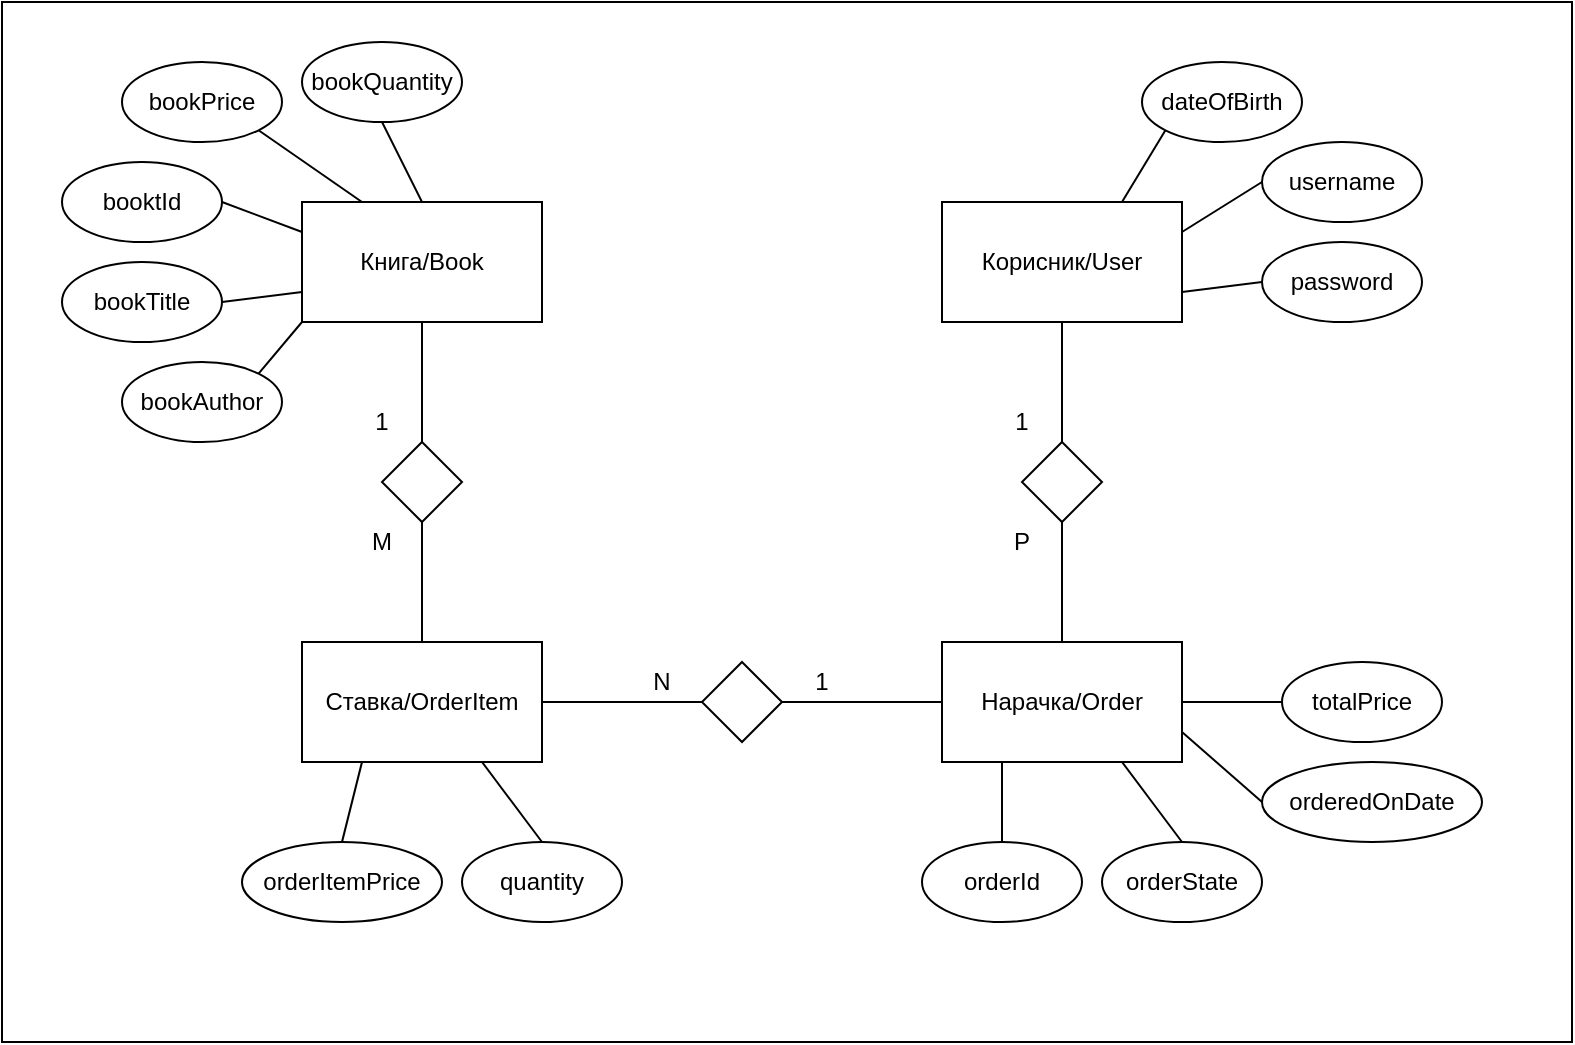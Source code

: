 <mxfile version="14.5.8" type="device"><diagram id="3axH4S15u1HqWxx1db2j" name="Page-1"><mxGraphModel dx="868" dy="1560" grid="1" gridSize="10" guides="1" tooltips="1" connect="1" arrows="1" fold="1" page="1" pageScale="1" pageWidth="850" pageHeight="1100" math="0" shadow="0"><root><mxCell id="0"/><mxCell id="1" parent="0"/><mxCell id="IbdRCE8OJRmTxXb_8txe-1" value="Книга/Book" style="rounded=0;whiteSpace=wrap;html=1;" vertex="1" parent="1"><mxGeometry x="400" y="-80" width="120" height="60" as="geometry"/></mxCell><mxCell id="IbdRCE8OJRmTxXb_8txe-2" value="Ставка/OrderItem" style="rounded=0;whiteSpace=wrap;html=1;" vertex="1" parent="1"><mxGeometry x="400" y="140" width="120" height="60" as="geometry"/></mxCell><mxCell id="IbdRCE8OJRmTxXb_8txe-3" value="Нарачка/Order" style="rounded=0;whiteSpace=wrap;html=1;" vertex="1" parent="1"><mxGeometry x="720" y="140" width="120" height="60" as="geometry"/></mxCell><mxCell id="IbdRCE8OJRmTxXb_8txe-4" value="" style="rhombus;whiteSpace=wrap;html=1;" vertex="1" parent="1"><mxGeometry x="600" y="150" width="40" height="40" as="geometry"/></mxCell><mxCell id="IbdRCE8OJRmTxXb_8txe-5" value="" style="rhombus;whiteSpace=wrap;html=1;" vertex="1" parent="1"><mxGeometry x="440" y="40" width="40" height="40" as="geometry"/></mxCell><mxCell id="IbdRCE8OJRmTxXb_8txe-6" value="" style="endArrow=none;html=1;exitX=0.5;exitY=1;exitDx=0;exitDy=0;entryX=0.5;entryY=0;entryDx=0;entryDy=0;" edge="1" parent="1" source="IbdRCE8OJRmTxXb_8txe-1" target="IbdRCE8OJRmTxXb_8txe-5"><mxGeometry width="50" height="50" relative="1" as="geometry"><mxPoint x="630" y="150" as="sourcePoint"/><mxPoint x="680" y="100" as="targetPoint"/></mxGeometry></mxCell><mxCell id="IbdRCE8OJRmTxXb_8txe-7" value="" style="endArrow=none;html=1;entryX=0.5;entryY=0;entryDx=0;entryDy=0;exitX=0.5;exitY=1;exitDx=0;exitDy=0;" edge="1" parent="1" source="IbdRCE8OJRmTxXb_8txe-5" target="IbdRCE8OJRmTxXb_8txe-2"><mxGeometry width="50" height="50" relative="1" as="geometry"><mxPoint x="480" y="270" as="sourcePoint"/><mxPoint x="530" y="220" as="targetPoint"/></mxGeometry></mxCell><mxCell id="IbdRCE8OJRmTxXb_8txe-8" value="" style="endArrow=none;html=1;entryX=0;entryY=0.5;entryDx=0;entryDy=0;exitX=1;exitY=0.5;exitDx=0;exitDy=0;" edge="1" parent="1" source="IbdRCE8OJRmTxXb_8txe-2" target="IbdRCE8OJRmTxXb_8txe-4"><mxGeometry width="50" height="50" relative="1" as="geometry"><mxPoint x="490" y="280" as="sourcePoint"/><mxPoint x="540" y="230" as="targetPoint"/></mxGeometry></mxCell><mxCell id="IbdRCE8OJRmTxXb_8txe-9" value="" style="endArrow=none;html=1;entryX=0;entryY=0.5;entryDx=0;entryDy=0;exitX=1;exitY=0.5;exitDx=0;exitDy=0;" edge="1" parent="1" source="IbdRCE8OJRmTxXb_8txe-4" target="IbdRCE8OJRmTxXb_8txe-3"><mxGeometry width="50" height="50" relative="1" as="geometry"><mxPoint x="500" y="290" as="sourcePoint"/><mxPoint x="550" y="240" as="targetPoint"/></mxGeometry></mxCell><mxCell id="IbdRCE8OJRmTxXb_8txe-10" value="N" style="text;html=1;strokeColor=none;fillColor=none;align=center;verticalAlign=middle;whiteSpace=wrap;rounded=0;" vertex="1" parent="1"><mxGeometry x="560" y="150" width="40" height="20" as="geometry"/></mxCell><mxCell id="IbdRCE8OJRmTxXb_8txe-11" value="1&lt;span style=&quot;color: rgba(0 , 0 , 0 , 0) ; font-family: monospace ; font-size: 0px&quot;&gt;%3CmxGraphModel%3E%3Croot%3E%3CmxCell%20id%3D%220%22%2F%3E%3CmxCell%20id%3D%221%22%20parent%3D%220%22%2F%3E%3CmxCell%20id%3D%222%22%20value%3D%22N%22%20style%3D%22text%3Bhtml%3D1%3BstrokeColor%3Dnone%3BfillColor%3Dnone%3Balign%3Dcenter%3BverticalAlign%3Dmiddle%3BwhiteSpace%3Dwrap%3Brounded%3D0%3B%22%20vertex%3D%221%22%20parent%3D%221%22%3E%3CmxGeometry%20x%3D%22560%22%20y%3D%22150%22%20width%3D%2240%22%20height%3D%2220%22%20as%3D%22geometry%22%2F%3E%3C%2FmxCell%3E%3C%2Froot%3E%3C%2FmxGraphModel%3E&lt;/span&gt;" style="text;html=1;strokeColor=none;fillColor=none;align=center;verticalAlign=middle;whiteSpace=wrap;rounded=0;" vertex="1" parent="1"><mxGeometry x="640" y="150" width="40" height="20" as="geometry"/></mxCell><mxCell id="IbdRCE8OJRmTxXb_8txe-12" value="1&lt;span style=&quot;color: rgba(0 , 0 , 0 , 0) ; font-family: monospace ; font-size: 0px&quot;&gt;%3CmxGraphModel%3E%3Croot%3E%3CmxCell%20id%3D%220%22%2F%3E%3CmxCell%20id%3D%221%22%20parent%3D%220%22%2F%3E%3CmxCell%20id%3D%222%22%20value%3D%22N%22%20style%3D%22text%3Bhtml%3D1%3BstrokeColor%3Dnone%3BfillColor%3Dnone%3Balign%3Dcenter%3BverticalAlign%3Dmiddle%3BwhiteSpace%3Dwrap%3Brounded%3D0%3B%22%20vertex%3D%221%22%20parent%3D%221%22%3E%3CmxGeometry%20x%3D%22560%22%20y%3D%22150%22%20width%3D%2240%22%20height%3D%2220%22%20as%3D%22geometry%22%2F%3E%3C%2FmxCell%3E%3C%2Froot%3E%3C%2FmxGraphModel%3E&lt;/span&gt;" style="text;html=1;strokeColor=none;fillColor=none;align=center;verticalAlign=middle;whiteSpace=wrap;rounded=0;" vertex="1" parent="1"><mxGeometry x="420" y="20" width="40" height="20" as="geometry"/></mxCell><mxCell id="IbdRCE8OJRmTxXb_8txe-13" value="M" style="text;html=1;strokeColor=none;fillColor=none;align=center;verticalAlign=middle;whiteSpace=wrap;rounded=0;" vertex="1" parent="1"><mxGeometry x="420" y="80" width="40" height="20" as="geometry"/></mxCell><mxCell id="IbdRCE8OJRmTxXb_8txe-14" value="Корисник/User" style="rounded=0;whiteSpace=wrap;html=1;" vertex="1" parent="1"><mxGeometry x="720" y="-80" width="120" height="60" as="geometry"/></mxCell><mxCell id="IbdRCE8OJRmTxXb_8txe-15" value="" style="rhombus;whiteSpace=wrap;html=1;" vertex="1" parent="1"><mxGeometry x="760" y="40" width="40" height="40" as="geometry"/></mxCell><mxCell id="IbdRCE8OJRmTxXb_8txe-16" value="" style="endArrow=none;html=1;entryX=0.5;entryY=1;entryDx=0;entryDy=0;exitX=0.5;exitY=0;exitDx=0;exitDy=0;" edge="1" parent="1" source="IbdRCE8OJRmTxXb_8txe-3" target="IbdRCE8OJRmTxXb_8txe-15"><mxGeometry width="50" height="50" relative="1" as="geometry"><mxPoint x="470" y="60" as="sourcePoint"/><mxPoint x="520" y="10" as="targetPoint"/></mxGeometry></mxCell><mxCell id="IbdRCE8OJRmTxXb_8txe-17" value="" style="endArrow=none;html=1;entryX=0.5;entryY=1;entryDx=0;entryDy=0;" edge="1" parent="1" source="IbdRCE8OJRmTxXb_8txe-15" target="IbdRCE8OJRmTxXb_8txe-14"><mxGeometry width="50" height="50" relative="1" as="geometry"><mxPoint x="480" y="70" as="sourcePoint"/><mxPoint x="530" y="20" as="targetPoint"/></mxGeometry></mxCell><mxCell id="IbdRCE8OJRmTxXb_8txe-18" value="P" style="text;html=1;strokeColor=none;fillColor=none;align=center;verticalAlign=middle;whiteSpace=wrap;rounded=0;" vertex="1" parent="1"><mxGeometry x="740" y="80" width="40" height="20" as="geometry"/></mxCell><mxCell id="IbdRCE8OJRmTxXb_8txe-19" value="1&lt;span style=&quot;color: rgba(0 , 0 , 0 , 0) ; font-family: monospace ; font-size: 0px&quot;&gt;%3CmxGraphModel%3E%3Croot%3E%3CmxCell%20id%3D%220%22%2F%3E%3CmxCell%20id%3D%221%22%20parent%3D%220%22%2F%3E%3CmxCell%20id%3D%222%22%20value%3D%22N%22%20style%3D%22text%3Bhtml%3D1%3BstrokeColor%3Dnone%3BfillColor%3Dnone%3Balign%3Dcenter%3BverticalAlign%3Dmiddle%3BwhiteSpace%3Dwrap%3Brounded%3D0%3B%22%20vertex%3D%221%22%20parent%3D%221%22%3E%3CmxGeometry%20x%3D%22560%22%20y%3D%22150%22%20width%3D%2240%22%20height%3D%2220%22%20as%3D%22geometry%22%2F%3E%3C%2FmxCell%3E%3C%2Froot%3E%3C%2FmxGraphModel%3E&lt;/span&gt;" style="text;html=1;strokeColor=none;fillColor=none;align=center;verticalAlign=middle;whiteSpace=wrap;rounded=0;" vertex="1" parent="1"><mxGeometry x="740" y="20" width="40" height="20" as="geometry"/></mxCell><mxCell id="IbdRCE8OJRmTxXb_8txe-20" value="" style="rounded=0;whiteSpace=wrap;html=1;fillColor=none;" vertex="1" parent="1"><mxGeometry x="250" y="-180" width="785" height="520" as="geometry"/></mxCell><mxCell id="IbdRCE8OJRmTxXb_8txe-22" value="orderedOnDate" style="ellipse;whiteSpace=wrap;html=1;fillColor=none;" vertex="1" parent="1"><mxGeometry x="880" y="200" width="110" height="40" as="geometry"/></mxCell><mxCell id="IbdRCE8OJRmTxXb_8txe-23" value="totalPrice" style="ellipse;whiteSpace=wrap;html=1;fillColor=none;" vertex="1" parent="1"><mxGeometry x="890" y="150" width="80" height="40" as="geometry"/></mxCell><mxCell id="IbdRCE8OJRmTxXb_8txe-24" value="orderId" style="ellipse;whiteSpace=wrap;html=1;fillColor=none;" vertex="1" parent="1"><mxGeometry x="710" y="240" width="80" height="40" as="geometry"/></mxCell><mxCell id="IbdRCE8OJRmTxXb_8txe-25" value="orderState" style="ellipse;whiteSpace=wrap;html=1;fillColor=none;" vertex="1" parent="1"><mxGeometry x="800" y="240" width="80" height="40" as="geometry"/></mxCell><mxCell id="IbdRCE8OJRmTxXb_8txe-26" value="" style="endArrow=none;html=1;exitX=1;exitY=0.5;exitDx=0;exitDy=0;entryX=0;entryY=0.5;entryDx=0;entryDy=0;" edge="1" parent="1" source="IbdRCE8OJRmTxXb_8txe-3" target="IbdRCE8OJRmTxXb_8txe-23"><mxGeometry width="50" height="50" relative="1" as="geometry"><mxPoint x="960" y="130" as="sourcePoint"/><mxPoint x="1010" y="80" as="targetPoint"/></mxGeometry></mxCell><mxCell id="IbdRCE8OJRmTxXb_8txe-27" value="" style="endArrow=none;html=1;exitX=1;exitY=0.75;exitDx=0;exitDy=0;entryX=0;entryY=0.5;entryDx=0;entryDy=0;" edge="1" parent="1" source="IbdRCE8OJRmTxXb_8txe-3" target="IbdRCE8OJRmTxXb_8txe-22"><mxGeometry width="50" height="50" relative="1" as="geometry"><mxPoint x="970" y="140" as="sourcePoint"/><mxPoint x="920" y="224" as="targetPoint"/></mxGeometry></mxCell><mxCell id="IbdRCE8OJRmTxXb_8txe-28" value="" style="endArrow=none;html=1;exitX=0.75;exitY=1;exitDx=0;exitDy=0;entryX=0.5;entryY=0;entryDx=0;entryDy=0;" edge="1" parent="1" source="IbdRCE8OJRmTxXb_8txe-3" target="IbdRCE8OJRmTxXb_8txe-25"><mxGeometry width="50" height="50" relative="1" as="geometry"><mxPoint x="980" y="150" as="sourcePoint"/><mxPoint x="1030" y="100" as="targetPoint"/></mxGeometry></mxCell><mxCell id="IbdRCE8OJRmTxXb_8txe-29" value="" style="endArrow=none;html=1;entryX=0.25;entryY=1;entryDx=0;entryDy=0;exitX=0.5;exitY=0;exitDx=0;exitDy=0;" edge="1" parent="1" source="IbdRCE8OJRmTxXb_8txe-24" target="IbdRCE8OJRmTxXb_8txe-3"><mxGeometry width="50" height="50" relative="1" as="geometry"><mxPoint x="990" y="160" as="sourcePoint"/><mxPoint x="1040" y="110" as="targetPoint"/></mxGeometry></mxCell><mxCell id="IbdRCE8OJRmTxXb_8txe-30" value="orderItemPrice" style="ellipse;whiteSpace=wrap;html=1;fillColor=none;" vertex="1" parent="1"><mxGeometry x="370" y="240" width="100" height="40" as="geometry"/></mxCell><mxCell id="IbdRCE8OJRmTxXb_8txe-31" value="" style="endArrow=none;html=1;entryX=0.25;entryY=1;entryDx=0;entryDy=0;exitX=0.5;exitY=0;exitDx=0;exitDy=0;" edge="1" parent="1" source="IbdRCE8OJRmTxXb_8txe-30" target="IbdRCE8OJRmTxXb_8txe-2"><mxGeometry width="50" height="50" relative="1" as="geometry"><mxPoint x="1000" y="170" as="sourcePoint"/><mxPoint x="760" y="210" as="targetPoint"/></mxGeometry></mxCell><mxCell id="IbdRCE8OJRmTxXb_8txe-32" value="quantity" style="ellipse;whiteSpace=wrap;html=1;fillColor=none;" vertex="1" parent="1"><mxGeometry x="480" y="240" width="80" height="40" as="geometry"/></mxCell><mxCell id="IbdRCE8OJRmTxXb_8txe-33" value="" style="endArrow=none;html=1;entryX=0.75;entryY=1;entryDx=0;entryDy=0;exitX=0.5;exitY=0;exitDx=0;exitDy=0;" edge="1" parent="1" source="IbdRCE8OJRmTxXb_8txe-32" target="IbdRCE8OJRmTxXb_8txe-2"><mxGeometry width="50" height="50" relative="1" as="geometry"><mxPoint x="1080" y="170" as="sourcePoint"/><mxPoint x="510" y="200" as="targetPoint"/></mxGeometry></mxCell><mxCell id="IbdRCE8OJRmTxXb_8txe-34" value="booktId" style="ellipse;whiteSpace=wrap;html=1;fillColor=none;" vertex="1" parent="1"><mxGeometry x="280" y="-100" width="80" height="40" as="geometry"/></mxCell><mxCell id="IbdRCE8OJRmTxXb_8txe-35" value="" style="endArrow=none;html=1;entryX=0;entryY=0.25;entryDx=0;entryDy=0;" edge="1" parent="1" target="IbdRCE8OJRmTxXb_8txe-1"><mxGeometry width="50" height="50" relative="1" as="geometry"><mxPoint x="360" y="-80" as="sourcePoint"/><mxPoint x="320" y="-140" as="targetPoint"/></mxGeometry></mxCell><mxCell id="IbdRCE8OJRmTxXb_8txe-36" value="bookTitle" style="ellipse;whiteSpace=wrap;html=1;fillColor=none;" vertex="1" parent="1"><mxGeometry x="280" y="-50" width="80" height="40" as="geometry"/></mxCell><mxCell id="IbdRCE8OJRmTxXb_8txe-37" value="" style="endArrow=none;html=1;entryX=0;entryY=0.75;entryDx=0;entryDy=0;exitX=1;exitY=0.5;exitDx=0;exitDy=0;" edge="1" parent="1" source="IbdRCE8OJRmTxXb_8txe-36" target="IbdRCE8OJRmTxXb_8txe-1"><mxGeometry width="50" height="50" relative="1" as="geometry"><mxPoint x="360" y="-20" as="sourcePoint"/><mxPoint x="400" y="-5" as="targetPoint"/></mxGeometry></mxCell><mxCell id="IbdRCE8OJRmTxXb_8txe-39" value="bookPrice" style="ellipse;whiteSpace=wrap;html=1;fillColor=none;" vertex="1" parent="1"><mxGeometry x="310" y="-150" width="80" height="40" as="geometry"/></mxCell><mxCell id="IbdRCE8OJRmTxXb_8txe-40" value="" style="endArrow=none;html=1;entryX=0.25;entryY=0;entryDx=0;entryDy=0;exitX=1;exitY=1;exitDx=0;exitDy=0;" edge="1" parent="1" source="IbdRCE8OJRmTxXb_8txe-39" target="IbdRCE8OJRmTxXb_8txe-1"><mxGeometry width="50" height="50" relative="1" as="geometry"><mxPoint x="405" y="-140" as="sourcePoint"/><mxPoint x="445" y="-125" as="targetPoint"/></mxGeometry></mxCell><mxCell id="IbdRCE8OJRmTxXb_8txe-41" value="bookQuantity" style="ellipse;whiteSpace=wrap;html=1;fillColor=none;" vertex="1" parent="1"><mxGeometry x="400" y="-160" width="80" height="40" as="geometry"/></mxCell><mxCell id="IbdRCE8OJRmTxXb_8txe-42" value="" style="endArrow=none;html=1;entryX=0.5;entryY=0;entryDx=0;entryDy=0;exitX=0.5;exitY=1;exitDx=0;exitDy=0;" edge="1" parent="1" source="IbdRCE8OJRmTxXb_8txe-41" target="IbdRCE8OJRmTxXb_8txe-1"><mxGeometry width="50" height="50" relative="1" as="geometry"><mxPoint x="500" y="-140" as="sourcePoint"/><mxPoint x="540" y="-125" as="targetPoint"/></mxGeometry></mxCell><mxCell id="IbdRCE8OJRmTxXb_8txe-43" value="password" style="ellipse;whiteSpace=wrap;html=1;fillColor=none;" vertex="1" parent="1"><mxGeometry x="880" y="-60" width="80" height="40" as="geometry"/></mxCell><mxCell id="IbdRCE8OJRmTxXb_8txe-44" value="" style="endArrow=none;html=1;entryX=1;entryY=0.75;entryDx=0;entryDy=0;exitX=0;exitY=0.5;exitDx=0;exitDy=0;" edge="1" parent="1" source="IbdRCE8OJRmTxXb_8txe-43" target="IbdRCE8OJRmTxXb_8txe-14"><mxGeometry width="50" height="50" relative="1" as="geometry"><mxPoint x="970" y="-60" as="sourcePoint"/><mxPoint x="1010" y="-45" as="targetPoint"/></mxGeometry></mxCell><mxCell id="IbdRCE8OJRmTxXb_8txe-45" value="username" style="ellipse;whiteSpace=wrap;html=1;fillColor=none;" vertex="1" parent="1"><mxGeometry x="880" y="-110" width="80" height="40" as="geometry"/></mxCell><mxCell id="IbdRCE8OJRmTxXb_8txe-46" value="" style="endArrow=none;html=1;entryX=1;entryY=0.25;entryDx=0;entryDy=0;exitX=0;exitY=0.5;exitDx=0;exitDy=0;" edge="1" parent="1" source="IbdRCE8OJRmTxXb_8txe-45" target="IbdRCE8OJRmTxXb_8txe-14"><mxGeometry width="50" height="50" relative="1" as="geometry"><mxPoint x="970" y="-120" as="sourcePoint"/><mxPoint x="840" y="-95" as="targetPoint"/></mxGeometry></mxCell><mxCell id="IbdRCE8OJRmTxXb_8txe-47" value="dateOfBirth" style="ellipse;whiteSpace=wrap;html=1;fillColor=none;" vertex="1" parent="1"><mxGeometry x="820" y="-150" width="80" height="40" as="geometry"/></mxCell><mxCell id="IbdRCE8OJRmTxXb_8txe-48" value="" style="endArrow=none;html=1;entryX=0.75;entryY=0;entryDx=0;entryDy=0;exitX=0;exitY=1;exitDx=0;exitDy=0;" edge="1" parent="1" source="IbdRCE8OJRmTxXb_8txe-47" target="IbdRCE8OJRmTxXb_8txe-14"><mxGeometry width="50" height="50" relative="1" as="geometry"><mxPoint x="900" y="-150" as="sourcePoint"/><mxPoint x="770" y="-125" as="targetPoint"/></mxGeometry></mxCell><mxCell id="IbdRCE8OJRmTxXb_8txe-49" value="bookAuthor" style="ellipse;whiteSpace=wrap;html=1;fillColor=none;" vertex="1" parent="1"><mxGeometry x="310" width="80" height="40" as="geometry"/></mxCell><mxCell id="IbdRCE8OJRmTxXb_8txe-50" value="" style="endArrow=none;html=1;exitX=1;exitY=0;exitDx=0;exitDy=0;entryX=0;entryY=1;entryDx=0;entryDy=0;" edge="1" parent="1" source="IbdRCE8OJRmTxXb_8txe-49" target="IbdRCE8OJRmTxXb_8txe-1"><mxGeometry width="50" height="50" relative="1" as="geometry"><mxPoint x="370" y="-20" as="sourcePoint"/><mxPoint x="420" as="targetPoint"/></mxGeometry></mxCell></root></mxGraphModel></diagram></mxfile>